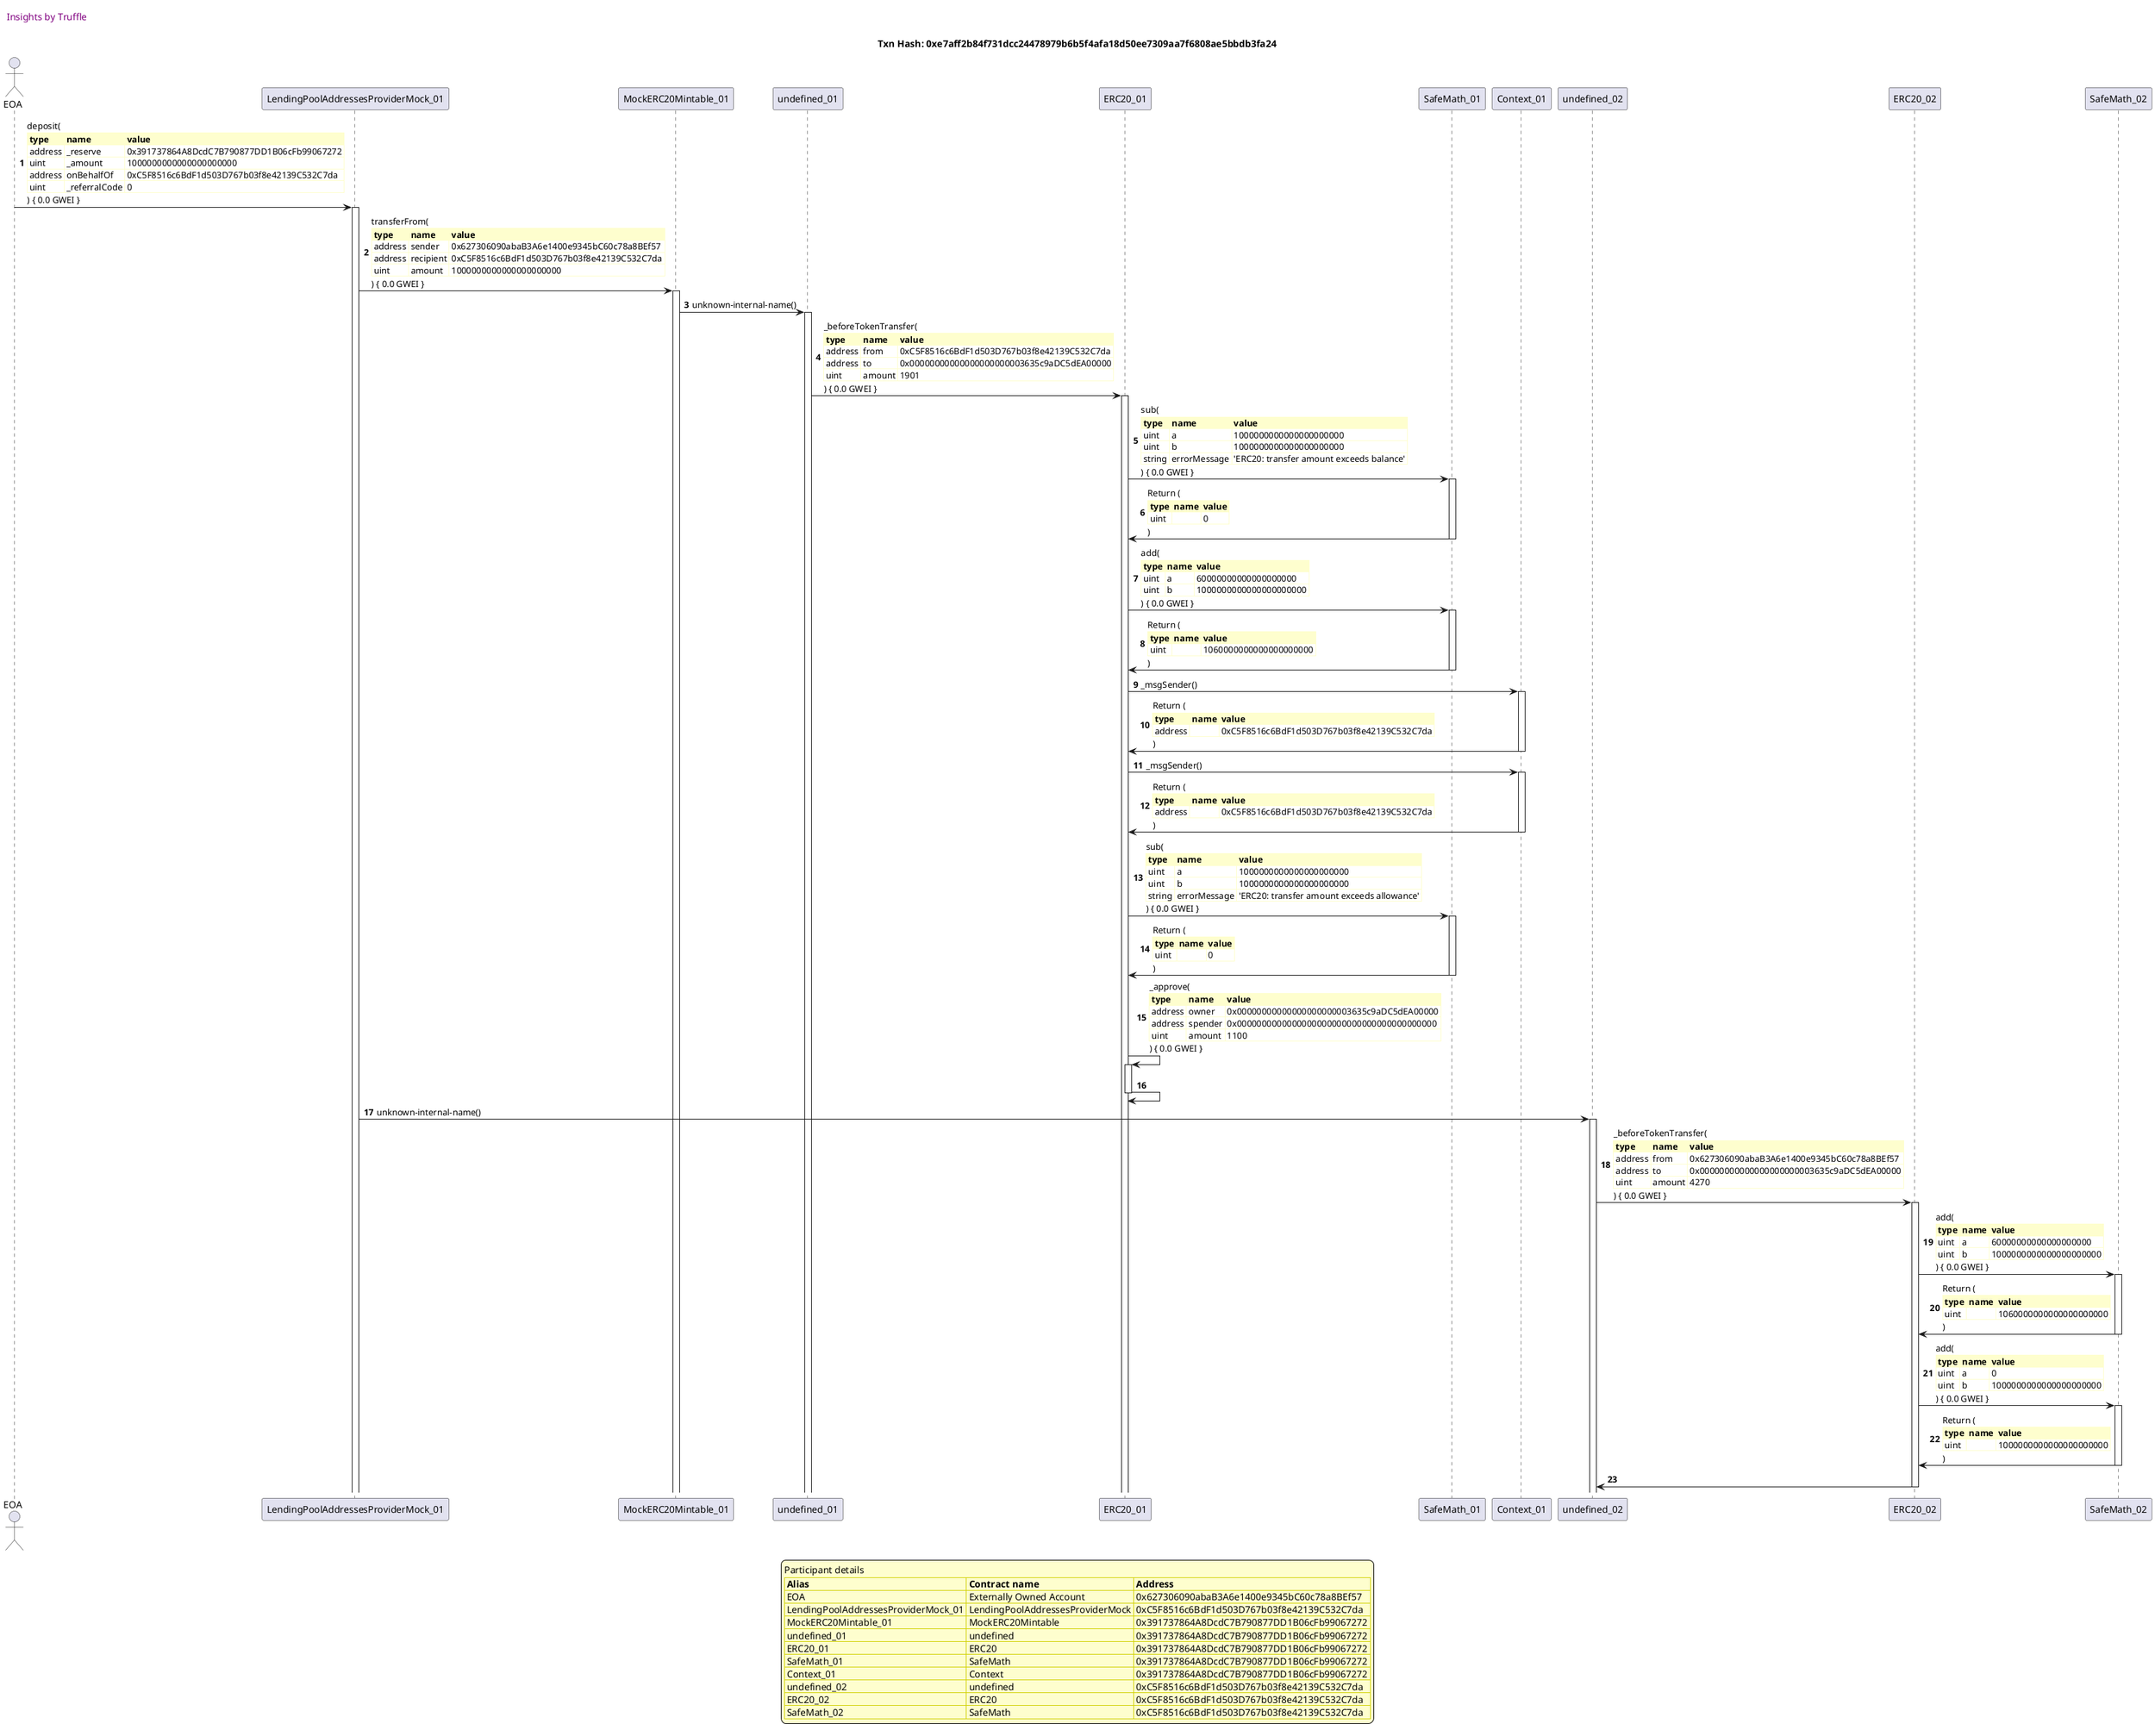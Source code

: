 

@startuml

autonumber
skinparam legendBackgroundColor #FEFECE

<style>
      header {
        HorizontalAlignment left
        FontColor purple
        FontSize 14
        Padding 10
      }
    </style>

header Insights by Truffle

title Txn Hash: 0xe7aff2b84f731dcc24478979b6b5f4afa18d50ee7309aa7f6808ae5bbdb3fa24


actor EOA as "EOA"
participant LendingPoolAddressesProviderMock_01 as "LendingPoolAddressesProviderMock_01"
participant MockERC20Mintable_01 as "MockERC20Mintable_01"
participant undefined_01 as "undefined_01"
participant ERC20_01 as "ERC20_01"
participant SafeMath_01 as "SafeMath_01"
participant Context_01 as "Context_01"
participant undefined_02 as "undefined_02"
participant ERC20_02 as "ERC20_02"
participant SafeMath_02 as "SafeMath_02"

"EOA" -> "LendingPoolAddressesProviderMock_01" ++: deposit(\n\
<#FEFECE,#FEFECE>|= type |= name |= value |\n\
| address | _reserve | 0x391737864A8DcdC7B790877DD1B06cFb99067272 |\n\
| uint | _amount | 1000000000000000000000 |\n\
| address | onBehalfOf | 0xC5F8516c6BdF1d503D767b03f8e42139C532C7da |\n\
| uint | _referralCode | 0 |\n\
) { 0.0 GWEI }
"LendingPoolAddressesProviderMock_01" -> "MockERC20Mintable_01" ++: transferFrom(\n\
<#FEFECE,#FEFECE>|= type |= name |= value |\n\
| address | sender | 0x627306090abaB3A6e1400e9345bC60c78a8BEf57 |\n\
| address | recipient | 0xC5F8516c6BdF1d503D767b03f8e42139C532C7da |\n\
| uint | amount | 1000000000000000000000 |\n\
) { 0.0 GWEI }
"MockERC20Mintable_01" -> "undefined_01" ++: unknown-internal-name()
"undefined_01" -> "ERC20_01" ++: _beforeTokenTransfer(\n\
<#FEFECE,#FEFECE>|= type |= name |= value |\n\
| address | from | 0xC5F8516c6BdF1d503D767b03f8e42139C532C7da |\n\
| address | to | 0x00000000000000000000003635c9aDC5dEA00000 |\n\
| uint | amount | 1901 |\n\
) { 0.0 GWEI }
"ERC20_01" -> "SafeMath_01" ++: sub(\n\
<#FEFECE,#FEFECE>|= type |= name |= value |\n\
| uint | a | 1000000000000000000000 |\n\
| uint | b | 1000000000000000000000 |\n\
| string | errorMessage | 'ERC20: transfer amount exceeds balance' |\n\
) { 0.0 GWEI }
"SafeMath_01" -> "ERC20_01" --: Return (\n\
<#FEFECE,#FEFECE>|= type |= name |= value |\n\
| uint |  | 0 |\n\
)
"ERC20_01" -> "SafeMath_01" ++: add(\n\
<#FEFECE,#FEFECE>|= type |= name |= value |\n\
| uint | a | 60000000000000000000 |\n\
| uint | b | 1000000000000000000000 |\n\
) { 0.0 GWEI }
"SafeMath_01" -> "ERC20_01" --: Return (\n\
<#FEFECE,#FEFECE>|= type |= name |= value |\n\
| uint |  | 1060000000000000000000 |\n\
)
"ERC20_01" -> "Context_01" ++: _msgSender()
"Context_01" -> "ERC20_01" --: Return (\n\
<#FEFECE,#FEFECE>|= type |= name |= value |\n\
| address |  | 0xC5F8516c6BdF1d503D767b03f8e42139C532C7da |\n\
)
"ERC20_01" -> "Context_01" ++: _msgSender()
"Context_01" -> "ERC20_01" --: Return (\n\
<#FEFECE,#FEFECE>|= type |= name |= value |\n\
| address |  | 0xC5F8516c6BdF1d503D767b03f8e42139C532C7da |\n\
)
"ERC20_01" -> "SafeMath_01" ++: sub(\n\
<#FEFECE,#FEFECE>|= type |= name |= value |\n\
| uint | a | 1000000000000000000000 |\n\
| uint | b | 1000000000000000000000 |\n\
| string | errorMessage | 'ERC20: transfer amount exceeds allowance' |\n\
) { 0.0 GWEI }
"SafeMath_01" -> "ERC20_01" --: Return (\n\
<#FEFECE,#FEFECE>|= type |= name |= value |\n\
| uint |  | 0 |\n\
)
"ERC20_01" -> "ERC20_01" ++: _approve(\n\
<#FEFECE,#FEFECE>|= type |= name |= value |\n\
| address | owner | 0x00000000000000000000003635c9aDC5dEA00000 |\n\
| address | spender | 0x0000000000000000000000000000000000000000 |\n\
| uint | amount | 1100 |\n\
) { 0.0 GWEI }
"ERC20_01" -> "ERC20_01" --: 
"LendingPoolAddressesProviderMock_01" -> "undefined_02" ++: unknown-internal-name()
"undefined_02" -> "ERC20_02" ++: _beforeTokenTransfer(\n\
<#FEFECE,#FEFECE>|= type |= name |= value |\n\
| address | from | 0x627306090abaB3A6e1400e9345bC60c78a8BEf57 |\n\
| address | to | 0x00000000000000000000003635c9aDC5dEA00000 |\n\
| uint | amount | 4270 |\n\
) { 0.0 GWEI }
"ERC20_02" -> "SafeMath_02" ++: add(\n\
<#FEFECE,#FEFECE>|= type |= name |= value |\n\
| uint | a | 60000000000000000000 |\n\
| uint | b | 1000000000000000000000 |\n\
) { 0.0 GWEI }
"SafeMath_02" -> "ERC20_02" --: Return (\n\
<#FEFECE,#FEFECE>|= type |= name |= value |\n\
| uint |  | 1060000000000000000000 |\n\
)
"ERC20_02" -> "SafeMath_02" ++: add(\n\
<#FEFECE,#FEFECE>|= type |= name |= value |\n\
| uint | a | 0 |\n\
| uint | b | 1000000000000000000000 |\n\
) { 0.0 GWEI }
"SafeMath_02" -> "ERC20_02" --: Return (\n\
<#FEFECE,#FEFECE>|= type |= name |= value |\n\
| uint |  | 1000000000000000000000 |\n\
)
"ERC20_02" -> "undefined_02" --: 

legend
Participant details
<#FEFECE,#D0D000>|= Alias |= Contract name |= Address |
<#FEFECE>| EOA | Externally Owned Account | 0x627306090abaB3A6e1400e9345bC60c78a8BEf57 |
<#FEFECE>| LendingPoolAddressesProviderMock_01 | LendingPoolAddressesProviderMock | 0xC5F8516c6BdF1d503D767b03f8e42139C532C7da |
<#FEFECE>| MockERC20Mintable_01 | MockERC20Mintable | 0x391737864A8DcdC7B790877DD1B06cFb99067272 |
<#FEFECE>| undefined_01 | undefined | 0x391737864A8DcdC7B790877DD1B06cFb99067272 |
<#FEFECE>| ERC20_01 | ERC20 | 0x391737864A8DcdC7B790877DD1B06cFb99067272 |
<#FEFECE>| SafeMath_01 | SafeMath | 0x391737864A8DcdC7B790877DD1B06cFb99067272 |
<#FEFECE>| Context_01 | Context | 0x391737864A8DcdC7B790877DD1B06cFb99067272 |
<#FEFECE>| undefined_02 | undefined | 0xC5F8516c6BdF1d503D767b03f8e42139C532C7da |
<#FEFECE>| ERC20_02 | ERC20 | 0xC5F8516c6BdF1d503D767b03f8e42139C532C7da |
<#FEFECE>| SafeMath_02 | SafeMath | 0xC5F8516c6BdF1d503D767b03f8e42139C532C7da |
endlegend

@enduml